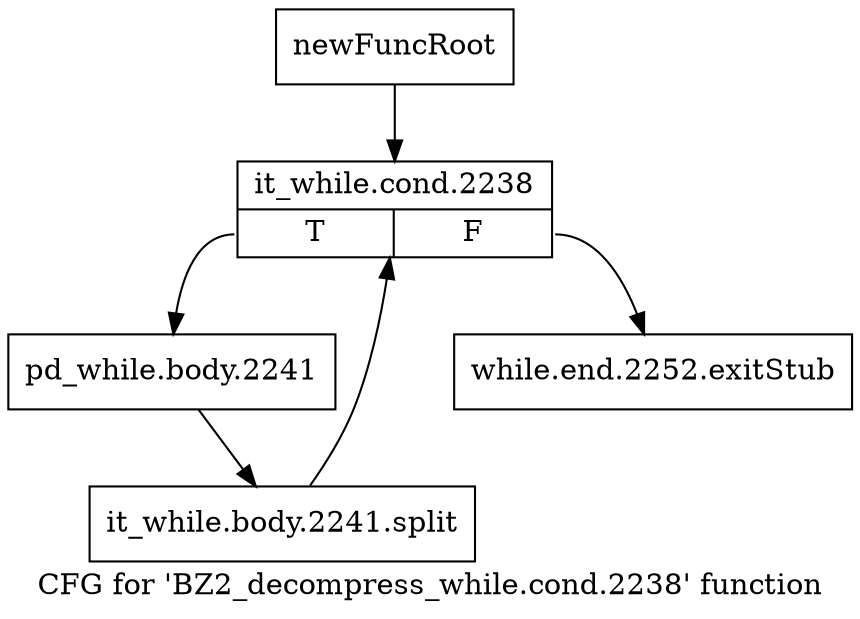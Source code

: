 digraph "CFG for 'BZ2_decompress_while.cond.2238' function" {
	label="CFG for 'BZ2_decompress_while.cond.2238' function";

	Node0x1967500 [shape=record,label="{newFuncRoot}"];
	Node0x1967500 -> Node0x19724f0;
	Node0x19724a0 [shape=record,label="{while.end.2252.exitStub}"];
	Node0x19724f0 [shape=record,label="{it_while.cond.2238|{<s0>T|<s1>F}}"];
	Node0x19724f0:s0 -> Node0x1972540;
	Node0x19724f0:s1 -> Node0x19724a0;
	Node0x1972540 [shape=record,label="{pd_while.body.2241}"];
	Node0x1972540 -> Node0x1c4ace0;
	Node0x1c4ace0 [shape=record,label="{it_while.body.2241.split}"];
	Node0x1c4ace0 -> Node0x19724f0;
}
